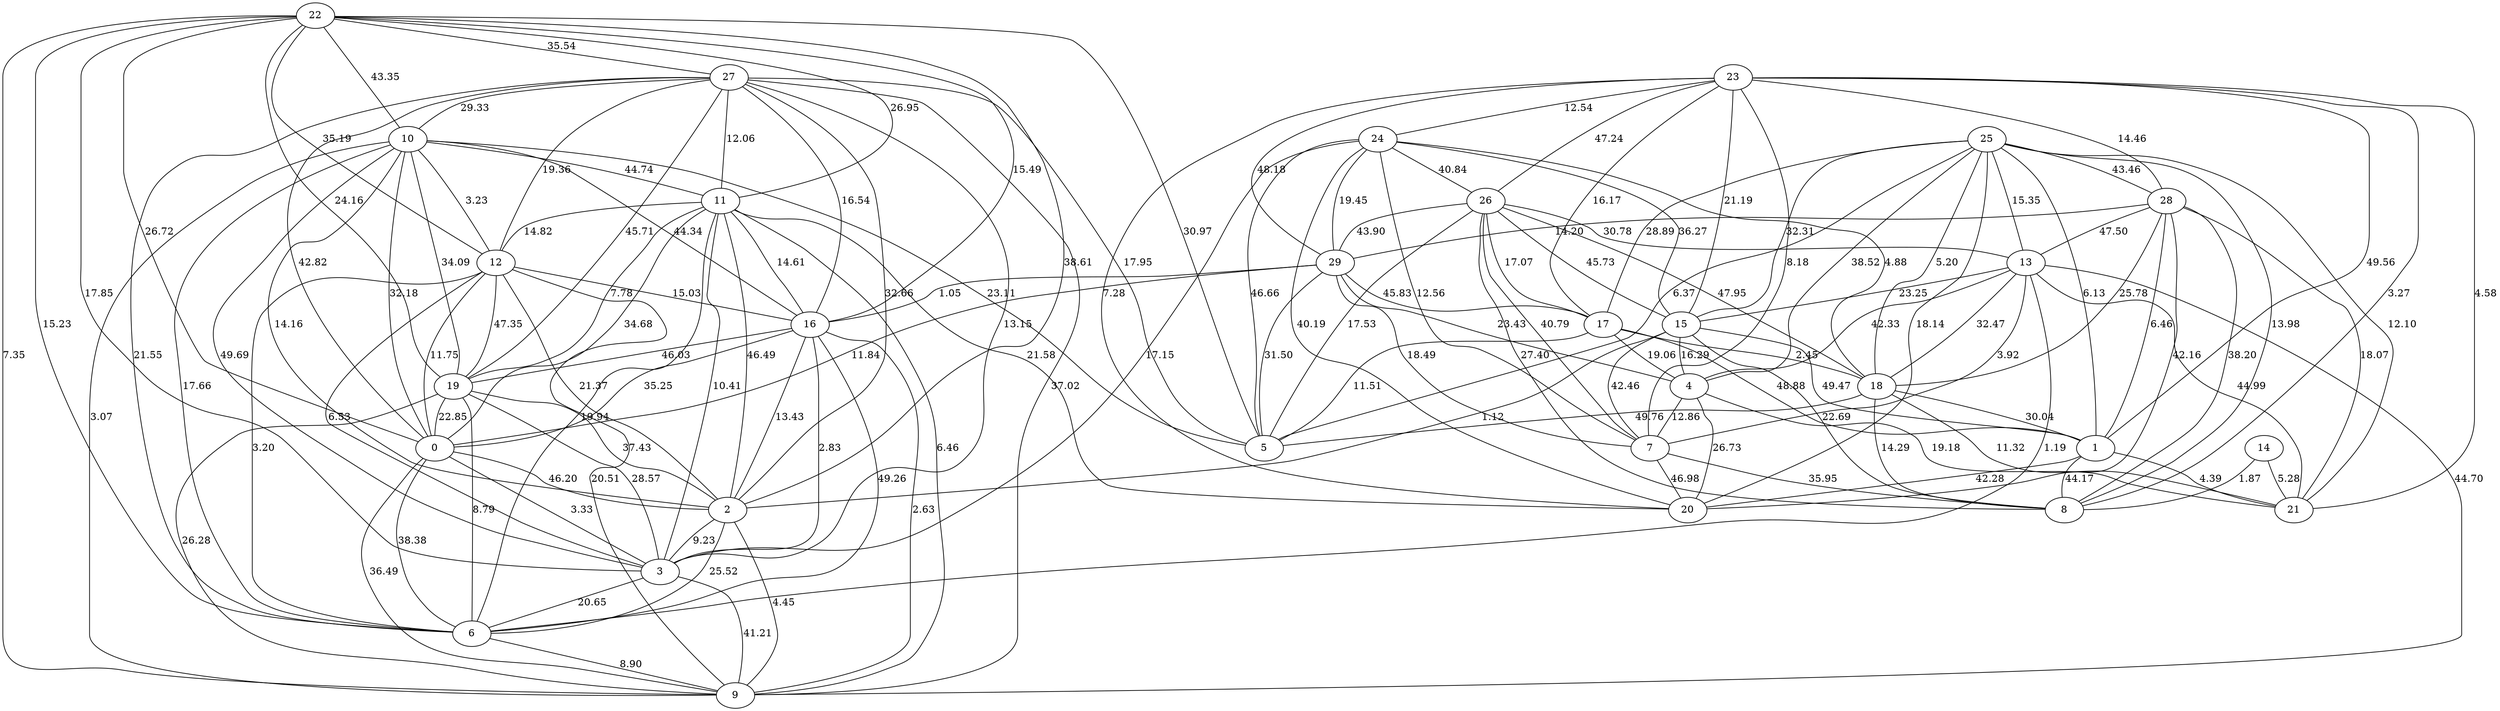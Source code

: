 graph G{
22--19 [label=24.16];
22--11 [label=26.95];
22--2 [label=38.61];
22--3 [label=17.85];
22--0 [label=26.72];
22--16 [label=15.49];
22--9 [label=7.35];
22--10 [label=43.35];
22--12 [label=35.19];
22--27 [label=35.54];
22--6 [label=15.23];
22--5 [label=30.97];
23--17 [label=16.17];
23--26 [label=47.24];
23--8 [label=3.27];
23--1 [label=49.56];
23--28 [label=14.46];
23--29 [label=48.18];
23--15 [label=21.19];
23--24 [label=12.54];
23--20 [label=7.28];
23--7 [label=8.18];
23--21 [label=4.58];
24--3 [label=17.15];
24--26 [label=40.84];
24--5 [label=46.66];
24--18 [label=4.88];
24--29 [label=19.45];
24--15 [label=36.27];
24--20 [label=40.19];
24--7 [label=12.56];
25--17 [label=28.89];
25--5 [label=6.37];
25--18 [label=5.20];
25--13 [label=15.35];
25--8 [label=13.98];
25--1 [label=6.13];
25--28 [label=43.46];
25--4 [label=38.52];
25--15 [label=32.31];
25--20 [label=18.14];
25--21 [label=12.10];
26--17 [label=17.07];
26--5 [label=17.53];
26--18 [label=47.95];
26--13 [label=30.78];
26--8 [label=27.40];
26--29 [label=43.90];
26--15 [label=45.73];
26--7 [label=40.79];
27--19 [label=45.71];
27--11 [label=12.06];
27--2 [label=32.66];
27--3 [label=13.15];
27--0 [label=42.82];
27--16 [label=16.54];
27--9 [label=37.02];
27--10 [label=29.33];
27--12 [label=19.36];
27--6 [label=21.55];
27--5 [label=17.95];
28--18 [label=25.78];
28--13 [label=47.50];
28--8 [label=38.20];
28--1 [label=6.46];
28--29 [label=14.20];
28--20 [label=42.16];
28--21 [label=18.07];
29--0 [label=11.84];
29--16 [label=1.05];
29--17 [label=45.83];
29--5 [label=31.50];
29--4 [label=23.43];
29--7 [label=18.49];
10--19 [label=34.09];
10--11 [label=44.74];
10--2 [label=14.16];
10--3 [label=49.69];
10--0 [label=32.18];
10--16 [label=44.34];
10--9 [label=3.07];
10--12 [label=3.23];
10--6 [label=17.66];
10--5 [label=23.11];
11--19 [label=7.78];
11--2 [label=46.49];
11--3 [label=10.41];
11--0 [label=34.68];
11--16 [label=14.61];
11--9 [label=6.46];
11--12 [label=14.82];
11--6 [label=19.94];
11--20 [label=21.58];
12--19 [label=47.35];
12--2 [label=21.37];
12--3 [label=6.53];
12--0 [label=11.75];
12--16 [label=15.03];
12--9 [label=20.51];
12--6 [label=3.20];
13--9 [label=44.70];
13--6 [label=1.19];
13--18 [label=32.47];
13--4 [label=42.33];
13--15 [label=23.25];
13--7 [label=3.92];
13--21 [label=44.99];
14--8 [label=1.87];
14--21 [label=5.28];
15--2 [label=1.12];
15--8 [label=22.69];
15--1 [label=49.47];
15--4 [label=16.29];
15--7 [label=42.46];
16--19 [label=46.03];
16--2 [label=13.43];
16--3 [label=2.83];
16--0 [label=35.25];
16--9 [label=2.63];
16--6 [label=49.26];
17--5 [label=11.51];
17--18 [label=2.45];
17--1 [label=48.88];
17--4 [label=19.06];
18--5 [label=49.76];
18--8 [label=14.29];
18--1 [label=30.04];
18--21 [label=11.32];
19--2 [label=37.43];
19--3 [label=28.57];
19--0 [label=22.85];
19--9 [label=26.28];
19--6 [label=8.79];
0--2 [label=46.20];
0--3 [label=3.33];
0--9 [label=36.49];
0--6 [label=38.38];
1--8 [label=44.17];
1--20 [label=42.28];
1--21 [label=4.39];
2--3 [label=9.23];
2--9 [label=4.45];
2--6 [label=25.52];
3--9 [label=41.21];
3--6 [label=20.65];
4--20 [label=26.73];
4--7 [label=12.86];
4--21 [label=19.18];
6--9 [label=8.90];
7--8 [label=35.95];
7--20 [label=46.98];
}